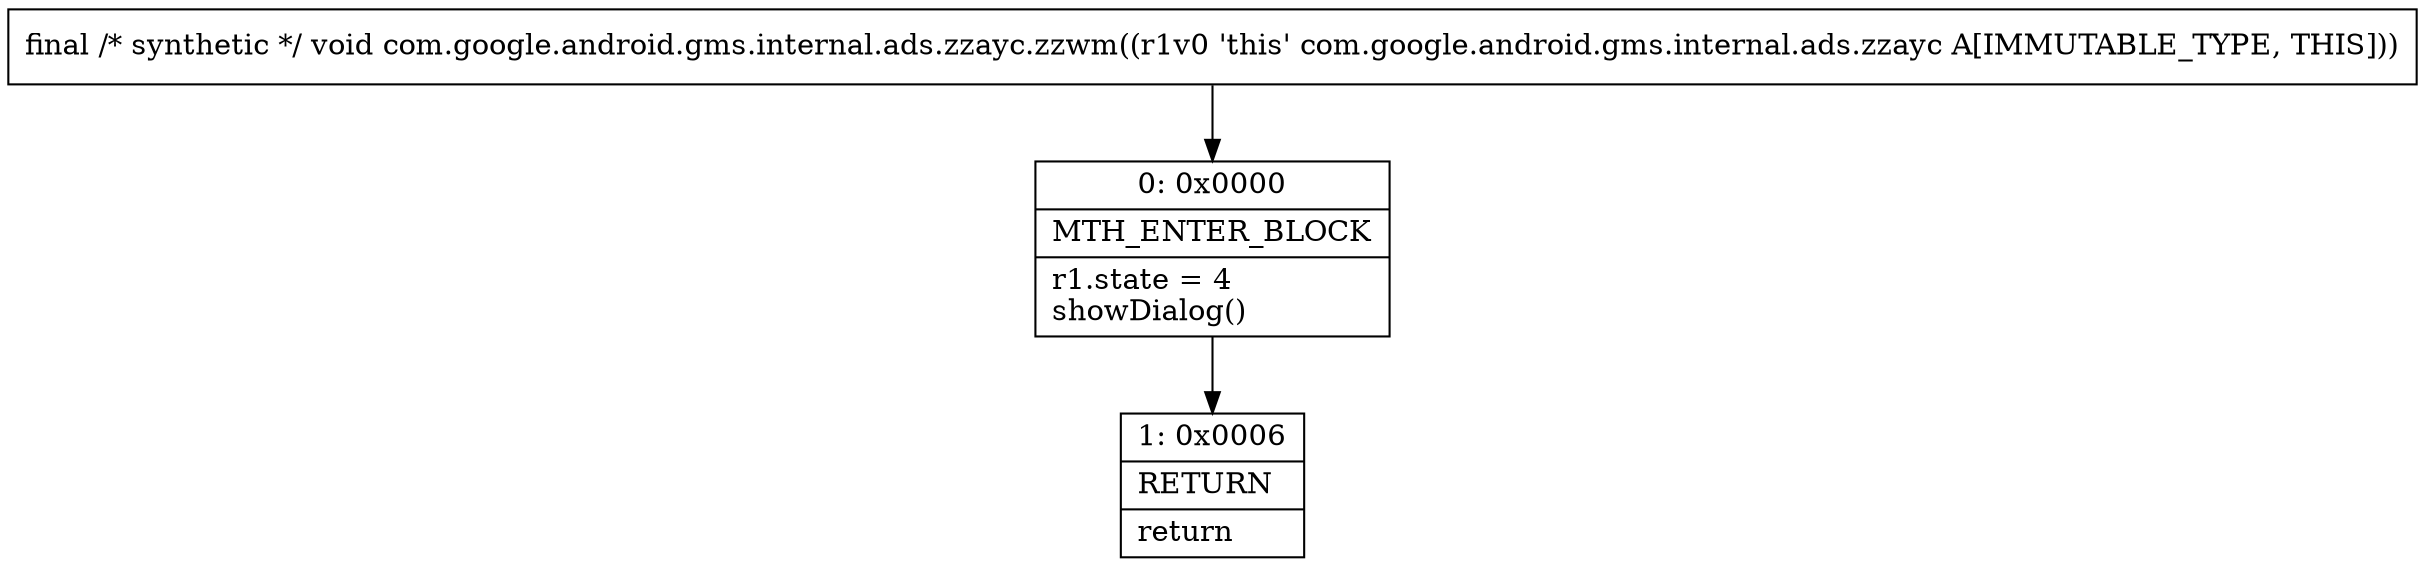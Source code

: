 digraph "CFG forcom.google.android.gms.internal.ads.zzayc.zzwm()V" {
Node_0 [shape=record,label="{0\:\ 0x0000|MTH_ENTER_BLOCK\l|r1.state = 4\lshowDialog()\l}"];
Node_1 [shape=record,label="{1\:\ 0x0006|RETURN\l|return\l}"];
MethodNode[shape=record,label="{final \/* synthetic *\/ void com.google.android.gms.internal.ads.zzayc.zzwm((r1v0 'this' com.google.android.gms.internal.ads.zzayc A[IMMUTABLE_TYPE, THIS])) }"];
MethodNode -> Node_0;
Node_0 -> Node_1;
}

